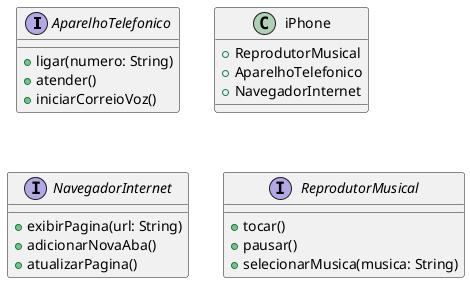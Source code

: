 @startuml

interface AparelhoTelefonico {
    + ligar(numero: String)
    + atender()
    + iniciarCorreioVoz()
}


class iPhone {
    + ReprodutorMusical
    + AparelhoTelefonico
    + NavegadorInternet
}

interface NavegadorInternet {
    + exibirPagina(url: String)
    + adicionarNovaAba()
    + atualizarPagina()
}

interface ReprodutorMusical {
    + tocar()
    + pausar()
    + selecionarMusica(musica: String)
}

@enduml
